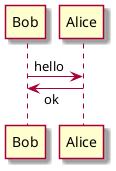@startuml

skin rose
skinparam responseMessageBelowArrow true

Bob -> Alice : hello
Bob <- Alice : ok

@enduml
